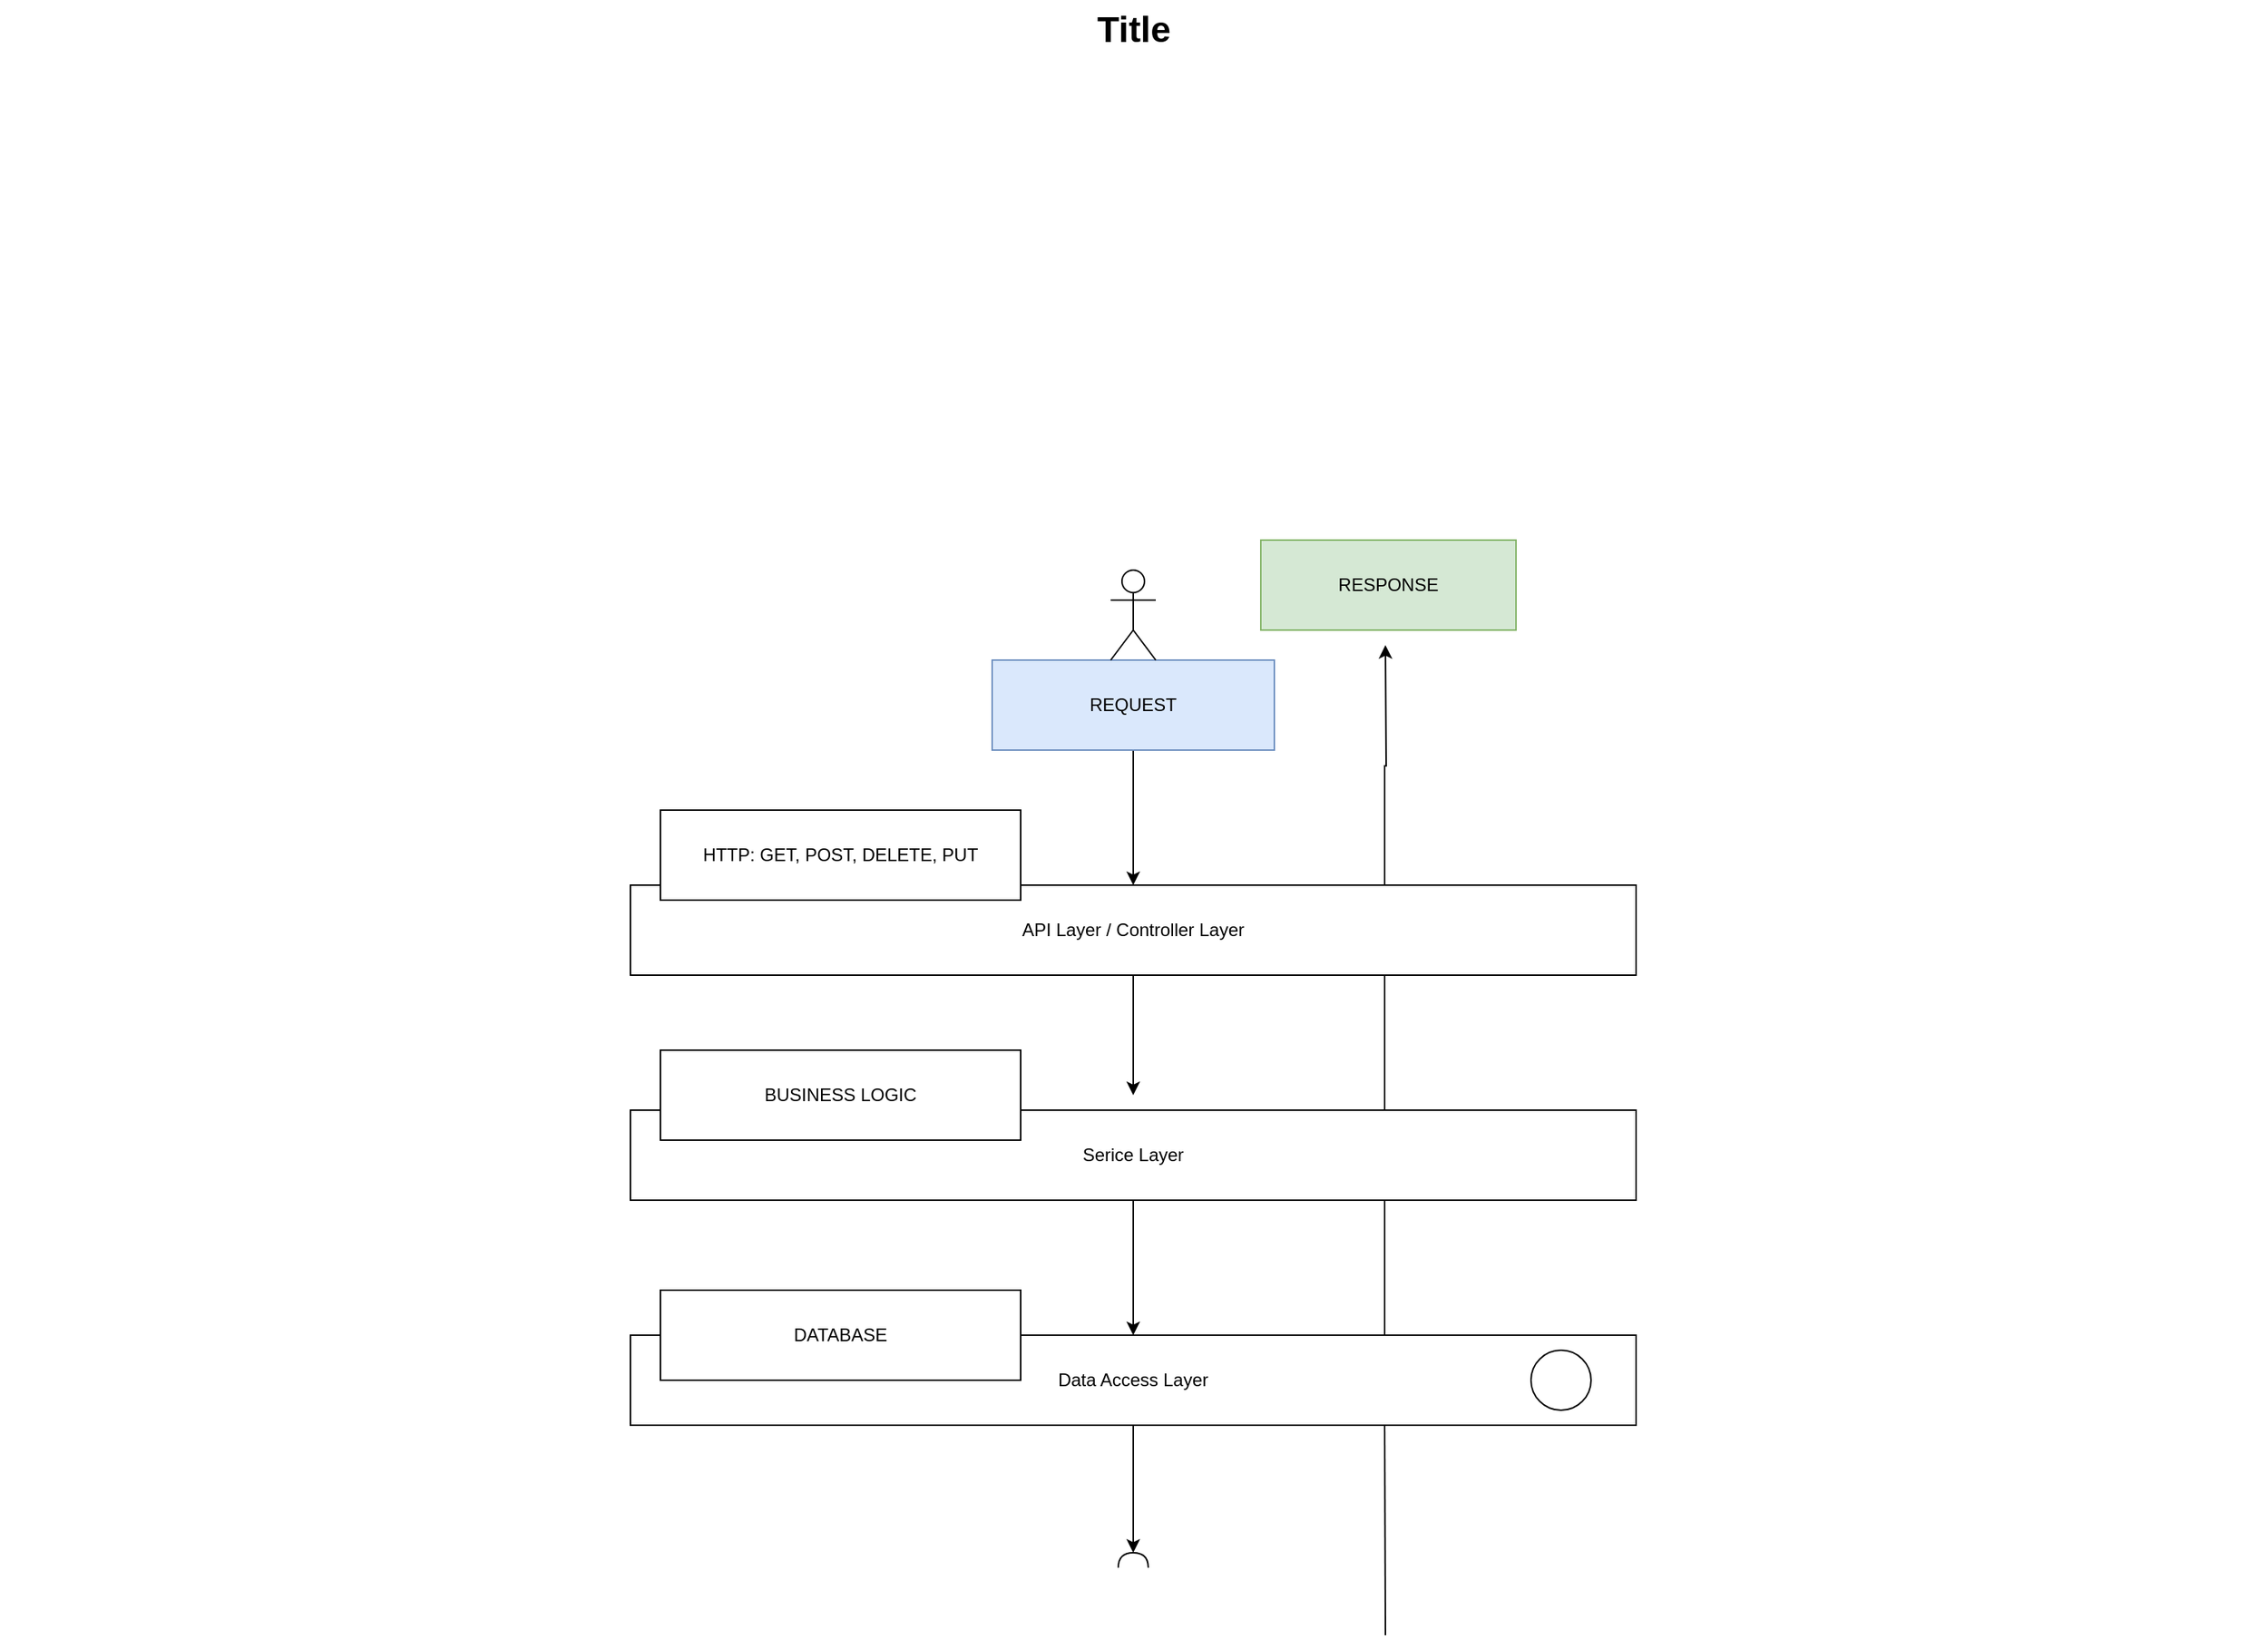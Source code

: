 <mxfile version="17.4.0" type="github">
  <diagram name="Page-1" id="929967ad-93f9-6ef4-fab6-5d389245f69c">
    <mxGraphModel dx="1186" dy="739" grid="1" gridSize="10" guides="1" tooltips="1" connect="1" arrows="1" fold="1" page="1" pageScale="1.5" pageWidth="1169" pageHeight="826" background="none" math="0" shadow="0">
      <root>
        <mxCell id="0" style=";html=1;" />
        <mxCell id="1" style=";html=1;" parent="0" />
        <mxCell id="1672d66443f91eb5-23" value="Title" style="text;strokeColor=none;fillColor=none;html=1;fontSize=24;fontStyle=1;verticalAlign=middle;align=center;" parent="1" vertex="1">
          <mxGeometry x="120" y="40" width="1510" height="40" as="geometry" />
        </mxCell>
        <mxCell id="auNl1jKz2ETIYK3rzXkX-30" style="edgeStyle=orthogonalEdgeStyle;rounded=0;orthogonalLoop=1;jettySize=auto;html=1;exitX=0.5;exitY=1;exitDx=0;exitDy=0;entryX=0.5;entryY=0;entryDx=0;entryDy=0;" edge="1" parent="1" source="auNl1jKz2ETIYK3rzXkX-1" target="auNl1jKz2ETIYK3rzXkX-6">
          <mxGeometry relative="1" as="geometry" />
        </mxCell>
        <mxCell id="auNl1jKz2ETIYK3rzXkX-1" value="REQUEST" style="rounded=0;whiteSpace=wrap;html=1;fillColor=#dae8fc;strokeColor=#6c8ebf;" vertex="1" parent="1">
          <mxGeometry x="781" y="480" width="188" height="60" as="geometry" />
        </mxCell>
        <mxCell id="auNl1jKz2ETIYK3rzXkX-2" value="" style="shape=umlActor;verticalLabelPosition=bottom;verticalAlign=top;html=1;outlineConnect=0;" vertex="1" parent="1">
          <mxGeometry x="860" y="420" width="30" height="60" as="geometry" />
        </mxCell>
        <mxCell id="auNl1jKz2ETIYK3rzXkX-5" value="RESPONSE" style="rounded=0;whiteSpace=wrap;html=1;fillColor=#d5e8d4;strokeColor=#82b366;" vertex="1" parent="1">
          <mxGeometry x="960" y="400" width="170" height="60" as="geometry" />
        </mxCell>
        <mxCell id="auNl1jKz2ETIYK3rzXkX-15" style="edgeStyle=orthogonalEdgeStyle;rounded=0;orthogonalLoop=1;jettySize=auto;html=1;exitX=0.75;exitY=0;exitDx=0;exitDy=0;" edge="1" parent="1" source="auNl1jKz2ETIYK3rzXkX-6">
          <mxGeometry relative="1" as="geometry">
            <mxPoint x="1043" y="470" as="targetPoint" />
          </mxGeometry>
        </mxCell>
        <mxCell id="auNl1jKz2ETIYK3rzXkX-16" style="edgeStyle=orthogonalEdgeStyle;rounded=0;orthogonalLoop=1;jettySize=auto;html=1;exitX=0.5;exitY=1;exitDx=0;exitDy=0;" edge="1" parent="1" source="auNl1jKz2ETIYK3rzXkX-6">
          <mxGeometry relative="1" as="geometry">
            <mxPoint x="875" y="770" as="targetPoint" />
          </mxGeometry>
        </mxCell>
        <mxCell id="auNl1jKz2ETIYK3rzXkX-6" value="API Layer / Controller Layer" style="rounded=0;whiteSpace=wrap;html=1;" vertex="1" parent="1">
          <mxGeometry x="540" y="630" width="670" height="60" as="geometry" />
        </mxCell>
        <mxCell id="auNl1jKz2ETIYK3rzXkX-7" value="HTTP: GET, POST, DELETE, PUT" style="rounded=0;whiteSpace=wrap;html=1;" vertex="1" parent="1">
          <mxGeometry x="560" y="580" width="240" height="60" as="geometry" />
        </mxCell>
        <mxCell id="auNl1jKz2ETIYK3rzXkX-25" style="edgeStyle=orthogonalEdgeStyle;rounded=0;orthogonalLoop=1;jettySize=auto;html=1;exitX=0.5;exitY=1;exitDx=0;exitDy=0;entryX=0.5;entryY=0;entryDx=0;entryDy=0;" edge="1" parent="1" source="auNl1jKz2ETIYK3rzXkX-8" target="auNl1jKz2ETIYK3rzXkX-10">
          <mxGeometry relative="1" as="geometry" />
        </mxCell>
        <mxCell id="auNl1jKz2ETIYK3rzXkX-8" value="Serice Layer" style="rounded=0;whiteSpace=wrap;html=1;" vertex="1" parent="1">
          <mxGeometry x="540" y="780" width="670" height="60" as="geometry" />
        </mxCell>
        <mxCell id="auNl1jKz2ETIYK3rzXkX-9" value="BUSINESS LOGIC" style="rounded=0;whiteSpace=wrap;html=1;" vertex="1" parent="1">
          <mxGeometry x="560" y="740" width="240" height="60" as="geometry" />
        </mxCell>
        <mxCell id="auNl1jKz2ETIYK3rzXkX-19" style="edgeStyle=orthogonalEdgeStyle;rounded=0;orthogonalLoop=1;jettySize=auto;html=1;exitX=0.5;exitY=1;exitDx=0;exitDy=0;" edge="1" parent="1" source="auNl1jKz2ETIYK3rzXkX-10" target="auNl1jKz2ETIYK3rzXkX-20">
          <mxGeometry relative="1" as="geometry">
            <mxPoint x="875" y="1080" as="targetPoint" />
          </mxGeometry>
        </mxCell>
        <mxCell id="auNl1jKz2ETIYK3rzXkX-10" value="Data Access Layer" style="rounded=0;whiteSpace=wrap;html=1;" vertex="1" parent="1">
          <mxGeometry x="540" y="930" width="670" height="60" as="geometry" />
        </mxCell>
        <mxCell id="auNl1jKz2ETIYK3rzXkX-11" value="DATABASE" style="rounded=0;whiteSpace=wrap;html=1;" vertex="1" parent="1">
          <mxGeometry x="560" y="900" width="240" height="60" as="geometry" />
        </mxCell>
        <mxCell id="auNl1jKz2ETIYK3rzXkX-12" value="" style="ellipse;whiteSpace=wrap;html=1;aspect=fixed;" vertex="1" parent="1">
          <mxGeometry x="1140" y="940" width="40" height="40" as="geometry" />
        </mxCell>
        <mxCell id="auNl1jKz2ETIYK3rzXkX-20" value="" style="shape=requiredInterface;html=1;verticalLabelPosition=bottom;sketch=0;rotation=-90;" vertex="1" parent="1">
          <mxGeometry x="870" y="1070" width="10" height="20" as="geometry" />
        </mxCell>
        <mxCell id="auNl1jKz2ETIYK3rzXkX-21" value="" style="endArrow=none;html=1;rounded=0;entryX=0.75;entryY=1;entryDx=0;entryDy=0;exitX=0.75;exitY=0;exitDx=0;exitDy=0;" edge="1" parent="1" source="auNl1jKz2ETIYK3rzXkX-8" target="auNl1jKz2ETIYK3rzXkX-6">
          <mxGeometry width="50" height="50" relative="1" as="geometry">
            <mxPoint x="870" y="780" as="sourcePoint" />
            <mxPoint x="920" y="730" as="targetPoint" />
          </mxGeometry>
        </mxCell>
        <mxCell id="auNl1jKz2ETIYK3rzXkX-22" value="" style="endArrow=none;html=1;rounded=0;entryX=0.75;entryY=1;entryDx=0;entryDy=0;exitX=0.75;exitY=0;exitDx=0;exitDy=0;" edge="1" parent="1" source="auNl1jKz2ETIYK3rzXkX-10" target="auNl1jKz2ETIYK3rzXkX-8">
          <mxGeometry width="50" height="50" relative="1" as="geometry">
            <mxPoint x="870" y="780" as="sourcePoint" />
            <mxPoint x="920" y="730" as="targetPoint" />
          </mxGeometry>
        </mxCell>
        <mxCell id="auNl1jKz2ETIYK3rzXkX-23" value="" style="endArrow=none;html=1;rounded=0;entryX=0.75;entryY=1;entryDx=0;entryDy=0;" edge="1" parent="1" target="auNl1jKz2ETIYK3rzXkX-10">
          <mxGeometry width="50" height="50" relative="1" as="geometry">
            <mxPoint x="1043" y="1130" as="sourcePoint" />
            <mxPoint x="920" y="730" as="targetPoint" />
          </mxGeometry>
        </mxCell>
      </root>
    </mxGraphModel>
  </diagram>
</mxfile>
